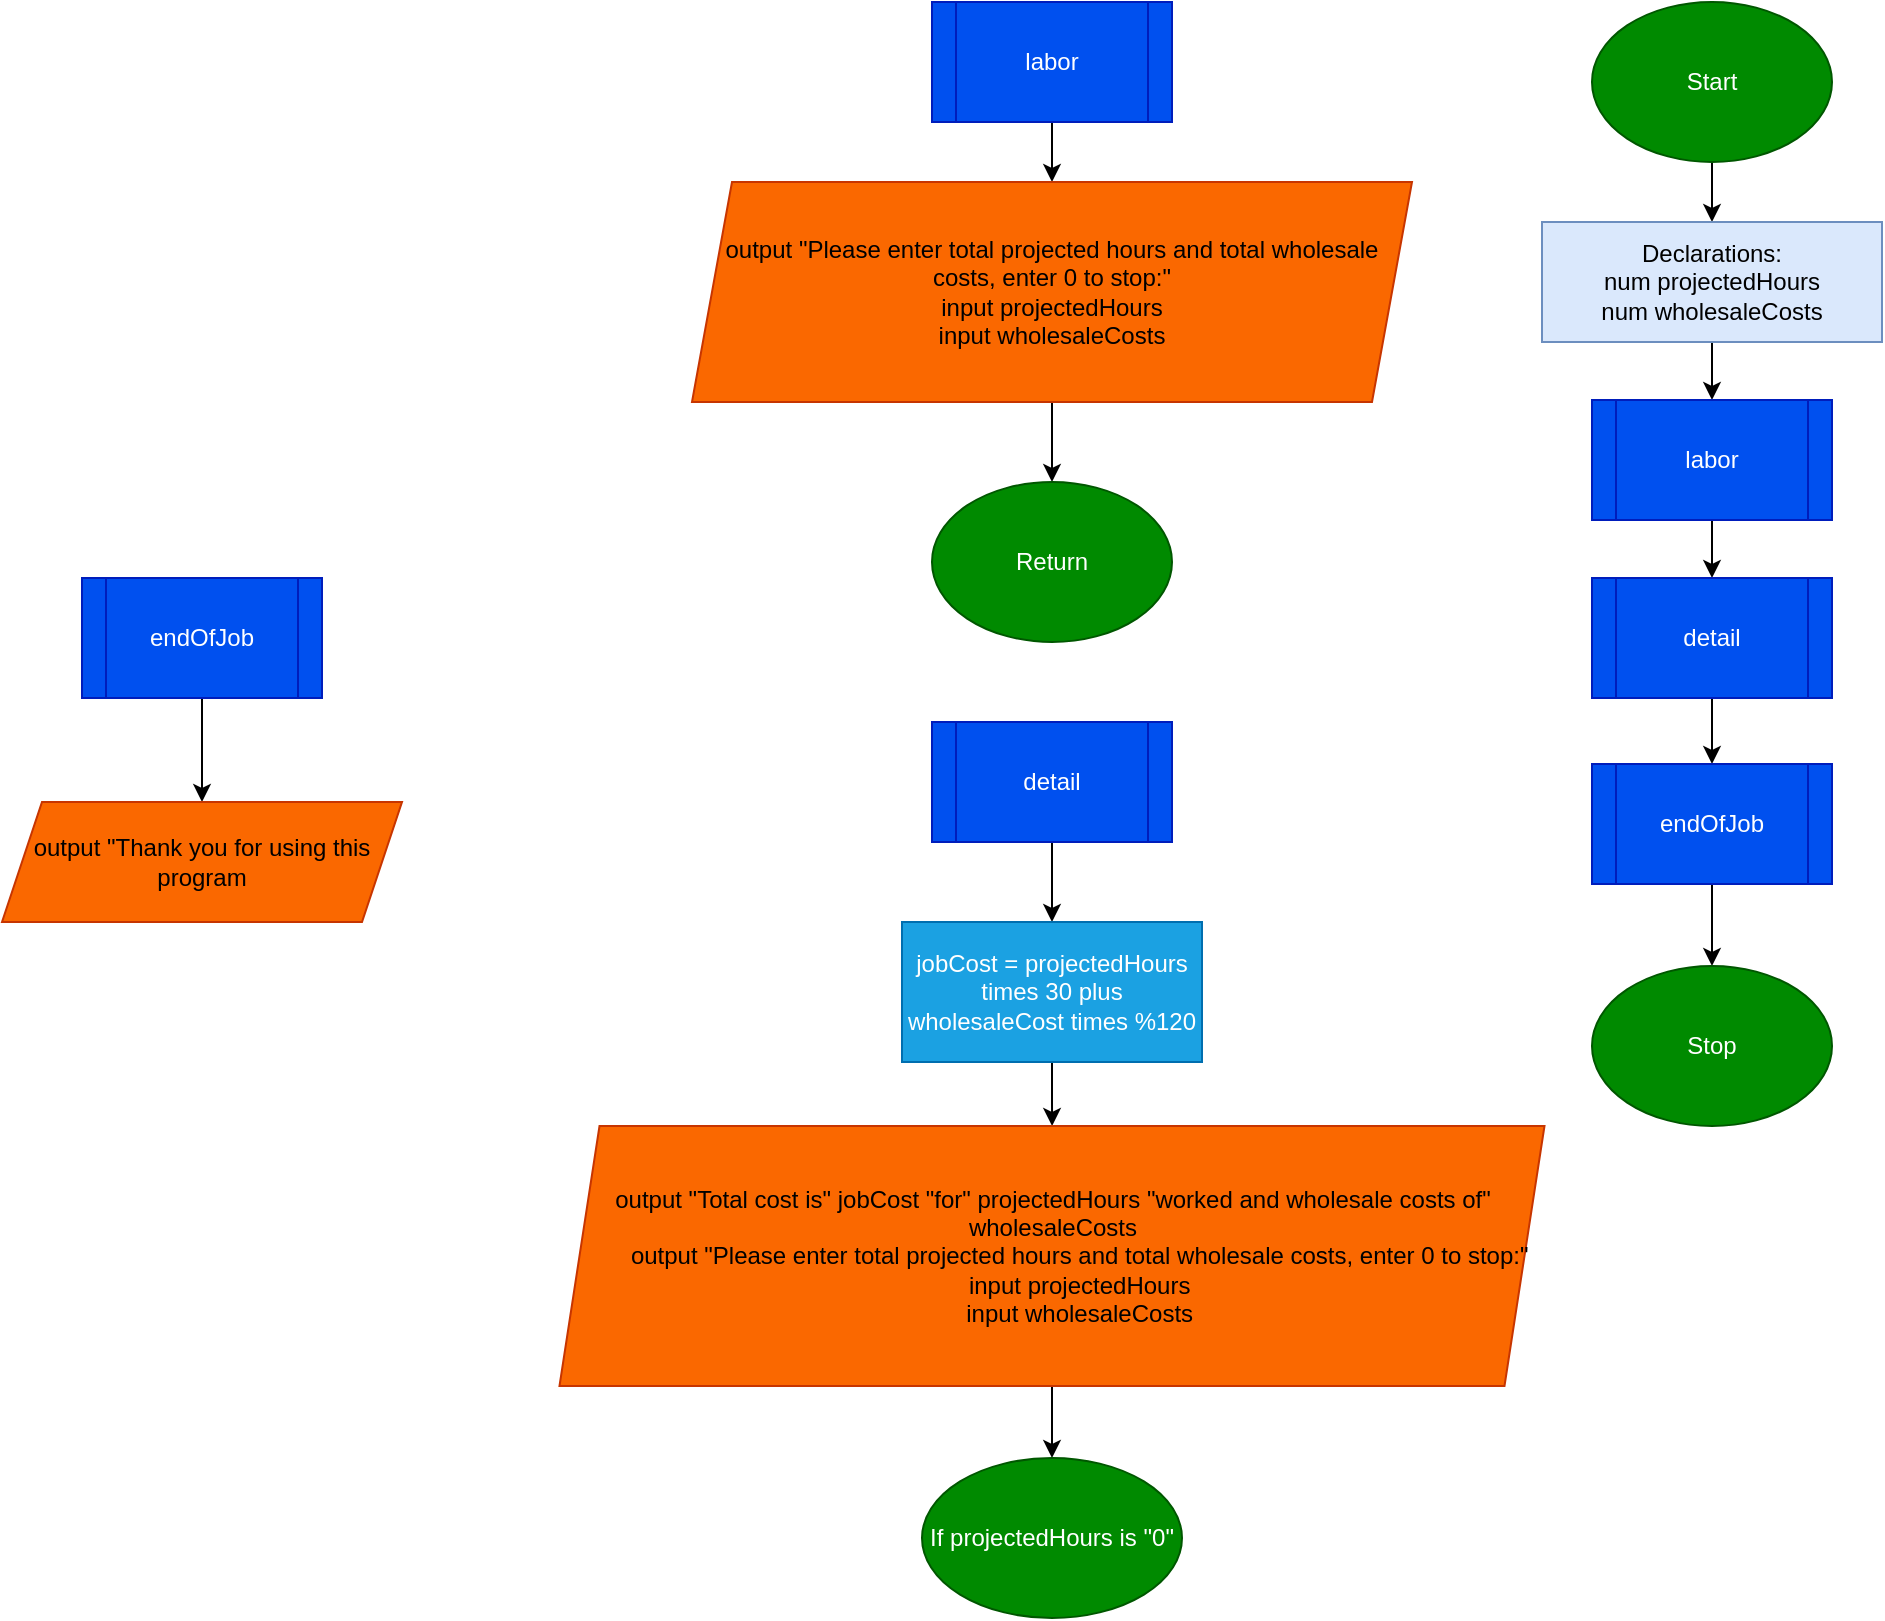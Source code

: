 <mxfile version="28.2.0">
  <diagram name="Page-1" id="A-DxZMbCE_wBxTJ0fh0d">
    <mxGraphModel dx="2293" dy="876" grid="1" gridSize="10" guides="1" tooltips="1" connect="1" arrows="1" fold="1" page="1" pageScale="1" pageWidth="850" pageHeight="1100" math="0" shadow="0">
      <root>
        <mxCell id="0" />
        <mxCell id="1" parent="0" />
        <mxCell id="WHFQn7VN53Inaz3A-vdB-11" value="" style="edgeStyle=orthogonalEdgeStyle;rounded=0;orthogonalLoop=1;jettySize=auto;html=1;" edge="1" parent="1" source="WHFQn7VN53Inaz3A-vdB-12" target="WHFQn7VN53Inaz3A-vdB-14">
          <mxGeometry relative="1" as="geometry" />
        </mxCell>
        <mxCell id="WHFQn7VN53Inaz3A-vdB-12" value="Start" style="ellipse;whiteSpace=wrap;html=1;fillColor=#008a00;fontColor=#ffffff;strokeColor=#005700;" vertex="1" parent="1">
          <mxGeometry x="440" y="192" width="120" height="80" as="geometry" />
        </mxCell>
        <mxCell id="WHFQn7VN53Inaz3A-vdB-13" value="" style="edgeStyle=orthogonalEdgeStyle;rounded=0;orthogonalLoop=1;jettySize=auto;html=1;" edge="1" parent="1" source="WHFQn7VN53Inaz3A-vdB-14" target="WHFQn7VN53Inaz3A-vdB-16">
          <mxGeometry relative="1" as="geometry" />
        </mxCell>
        <mxCell id="WHFQn7VN53Inaz3A-vdB-14" value="Declarations:&lt;div&gt;&lt;span style=&quot;background-color: transparent; color: light-dark(rgb(0, 0, 0), rgb(255, 255, 255));&quot;&gt;num&amp;nbsp;projectedHours&lt;/span&gt;&lt;div&gt;&lt;span style=&quot;background-color: transparent; color: light-dark(rgb(0, 0, 0), rgb(255, 255, 255));&quot;&gt;num wholesaleCosts&lt;/span&gt;&lt;/div&gt;&lt;/div&gt;" style="whiteSpace=wrap;html=1;fillColor=#dae8fc;strokeColor=#6c8ebf;" vertex="1" parent="1">
          <mxGeometry x="415" y="302" width="170" height="60" as="geometry" />
        </mxCell>
        <mxCell id="WHFQn7VN53Inaz3A-vdB-15" value="" style="edgeStyle=orthogonalEdgeStyle;rounded=0;orthogonalLoop=1;jettySize=auto;html=1;" edge="1" parent="1" source="WHFQn7VN53Inaz3A-vdB-16" target="WHFQn7VN53Inaz3A-vdB-18">
          <mxGeometry relative="1" as="geometry" />
        </mxCell>
        <mxCell id="WHFQn7VN53Inaz3A-vdB-16" value="labor" style="shape=process;whiteSpace=wrap;html=1;backgroundOutline=1;fillColor=#0050ef;fontColor=#ffffff;strokeColor=#001DBC;" vertex="1" parent="1">
          <mxGeometry x="440" y="391" width="120" height="60" as="geometry" />
        </mxCell>
        <mxCell id="WHFQn7VN53Inaz3A-vdB-17" value="" style="edgeStyle=orthogonalEdgeStyle;rounded=0;orthogonalLoop=1;jettySize=auto;html=1;" edge="1" parent="1" source="WHFQn7VN53Inaz3A-vdB-18" target="WHFQn7VN53Inaz3A-vdB-20">
          <mxGeometry relative="1" as="geometry" />
        </mxCell>
        <mxCell id="WHFQn7VN53Inaz3A-vdB-18" value="detail" style="shape=process;whiteSpace=wrap;html=1;backgroundOutline=1;fillColor=#0050ef;fontColor=#ffffff;strokeColor=#001DBC;" vertex="1" parent="1">
          <mxGeometry x="440" y="480" width="120" height="60" as="geometry" />
        </mxCell>
        <mxCell id="WHFQn7VN53Inaz3A-vdB-19" value="" style="edgeStyle=orthogonalEdgeStyle;rounded=0;orthogonalLoop=1;jettySize=auto;html=1;entryX=0.5;entryY=0;entryDx=0;entryDy=0;" edge="1" parent="1" source="WHFQn7VN53Inaz3A-vdB-20" target="WHFQn7VN53Inaz3A-vdB-21">
          <mxGeometry relative="1" as="geometry">
            <mxPoint x="500" y="712" as="targetPoint" />
          </mxGeometry>
        </mxCell>
        <mxCell id="WHFQn7VN53Inaz3A-vdB-20" value="endOfJob" style="shape=process;whiteSpace=wrap;html=1;backgroundOutline=1;fillColor=#0050ef;fontColor=#ffffff;strokeColor=#001DBC;" vertex="1" parent="1">
          <mxGeometry x="440" y="573" width="120" height="60" as="geometry" />
        </mxCell>
        <mxCell id="WHFQn7VN53Inaz3A-vdB-21" value="Stop" style="ellipse;whiteSpace=wrap;html=1;fillColor=#008a00;fontColor=#ffffff;strokeColor=#005700;" vertex="1" parent="1">
          <mxGeometry x="440" y="674" width="120" height="80" as="geometry" />
        </mxCell>
        <mxCell id="WHFQn7VN53Inaz3A-vdB-24" value="" style="edgeStyle=orthogonalEdgeStyle;rounded=0;orthogonalLoop=1;jettySize=auto;html=1;" edge="1" parent="1" source="WHFQn7VN53Inaz3A-vdB-22" target="WHFQn7VN53Inaz3A-vdB-23">
          <mxGeometry relative="1" as="geometry" />
        </mxCell>
        <mxCell id="WHFQn7VN53Inaz3A-vdB-22" value="labor" style="shape=process;whiteSpace=wrap;html=1;backgroundOutline=1;fillColor=#0050ef;fontColor=#ffffff;strokeColor=#001DBC;" vertex="1" parent="1">
          <mxGeometry x="110" y="192" width="120" height="60" as="geometry" />
        </mxCell>
        <mxCell id="WHFQn7VN53Inaz3A-vdB-26" style="edgeStyle=orthogonalEdgeStyle;rounded=0;orthogonalLoop=1;jettySize=auto;html=1;exitX=0.5;exitY=1;exitDx=0;exitDy=0;entryX=0.5;entryY=0;entryDx=0;entryDy=0;" edge="1" parent="1" source="WHFQn7VN53Inaz3A-vdB-23" target="WHFQn7VN53Inaz3A-vdB-25">
          <mxGeometry relative="1" as="geometry" />
        </mxCell>
        <mxCell id="WHFQn7VN53Inaz3A-vdB-23" value="output&amp;nbsp;&quot;Please enter total projected hours and total wholesale costs, enter 0 to stop:&quot;&lt;div&gt;input projectedHours&lt;/div&gt;&lt;div&gt;input wholesaleCosts&lt;/div&gt;" style="shape=parallelogram;perimeter=parallelogramPerimeter;whiteSpace=wrap;html=1;fixedSize=1;fillColor=#fa6800;strokeColor=#C73500;fontColor=#000000;" vertex="1" parent="1">
          <mxGeometry x="-10" y="282" width="360" height="110" as="geometry" />
        </mxCell>
        <mxCell id="WHFQn7VN53Inaz3A-vdB-25" value="Return" style="ellipse;whiteSpace=wrap;html=1;fillColor=#008a00;fontColor=#ffffff;strokeColor=#005700;" vertex="1" parent="1">
          <mxGeometry x="110" y="432" width="120" height="80" as="geometry" />
        </mxCell>
        <mxCell id="WHFQn7VN53Inaz3A-vdB-31" value="" style="edgeStyle=orthogonalEdgeStyle;rounded=0;orthogonalLoop=1;jettySize=auto;html=1;" edge="1" parent="1" source="WHFQn7VN53Inaz3A-vdB-27" target="WHFQn7VN53Inaz3A-vdB-30">
          <mxGeometry relative="1" as="geometry" />
        </mxCell>
        <mxCell id="WHFQn7VN53Inaz3A-vdB-27" value="detail" style="shape=process;whiteSpace=wrap;html=1;backgroundOutline=1;fillColor=#0050ef;fontColor=#ffffff;strokeColor=#001DBC;" vertex="1" parent="1">
          <mxGeometry x="110" y="552" width="120" height="60" as="geometry" />
        </mxCell>
        <mxCell id="WHFQn7VN53Inaz3A-vdB-33" value="" style="edgeStyle=orthogonalEdgeStyle;rounded=0;orthogonalLoop=1;jettySize=auto;html=1;" edge="1" parent="1" source="WHFQn7VN53Inaz3A-vdB-30" target="WHFQn7VN53Inaz3A-vdB-32">
          <mxGeometry relative="1" as="geometry" />
        </mxCell>
        <mxCell id="WHFQn7VN53Inaz3A-vdB-30" value="jobCost = projectedHours times 30 plus wholesaleCost times %120" style="whiteSpace=wrap;html=1;fillColor=#1ba1e2;strokeColor=#006EAF;fontColor=#ffffff;" vertex="1" parent="1">
          <mxGeometry x="95" y="652" width="150" height="70" as="geometry" />
        </mxCell>
        <mxCell id="WHFQn7VN53Inaz3A-vdB-35" style="edgeStyle=orthogonalEdgeStyle;rounded=0;orthogonalLoop=1;jettySize=auto;html=1;exitX=0.5;exitY=1;exitDx=0;exitDy=0;entryX=0.5;entryY=0;entryDx=0;entryDy=0;" edge="1" parent="1" source="WHFQn7VN53Inaz3A-vdB-32" target="WHFQn7VN53Inaz3A-vdB-34">
          <mxGeometry relative="1" as="geometry" />
        </mxCell>
        <mxCell id="WHFQn7VN53Inaz3A-vdB-32" value="&lt;div&gt;output &quot;Total cost is&quot; jobCost &quot;for&quot; projectedHours &quot;worked and wholesale costs of&quot; wholesaleCosts&lt;/div&gt;&lt;div&gt;&lt;span style=&quot;white-space: normal;&quot;&gt;&lt;span style=&quot;white-space:pre&quot;&gt;&#x9;&lt;/span&gt;output &quot;Please enter total projected hours and total wholesale costs, enter 0 to stop:&quot;&lt;/span&gt;&lt;/div&gt;&lt;div&gt;&lt;span style=&quot;white-space: normal;&quot;&gt;&lt;span style=&quot;white-space:pre&quot;&gt;&#x9;&lt;/span&gt;input projectedHours&lt;/span&gt;&lt;/div&gt;&lt;div&gt;&lt;span style=&quot;white-space: normal;&quot;&gt;&lt;span style=&quot;white-space:pre&quot;&gt;&#x9;&lt;/span&gt;input wholesaleCosts&lt;/span&gt;&lt;/div&gt;" style="shape=parallelogram;perimeter=parallelogramPerimeter;whiteSpace=wrap;html=1;fixedSize=1;fillColor=#fa6800;strokeColor=#C73500;fontColor=#000000;" vertex="1" parent="1">
          <mxGeometry x="-76.25" y="754" width="492.5" height="130" as="geometry" />
        </mxCell>
        <mxCell id="WHFQn7VN53Inaz3A-vdB-34" value="If projectedHours is &quot;0&quot;" style="ellipse;whiteSpace=wrap;html=1;fillColor=#008a00;fontColor=#ffffff;strokeColor=#005700;" vertex="1" parent="1">
          <mxGeometry x="105" y="920" width="130" height="80" as="geometry" />
        </mxCell>
        <mxCell id="WHFQn7VN53Inaz3A-vdB-36" value="" style="edgeStyle=orthogonalEdgeStyle;rounded=0;orthogonalLoop=1;jettySize=auto;html=1;" edge="1" parent="1" source="WHFQn7VN53Inaz3A-vdB-37" target="WHFQn7VN53Inaz3A-vdB-38">
          <mxGeometry relative="1" as="geometry" />
        </mxCell>
        <mxCell id="WHFQn7VN53Inaz3A-vdB-37" value="endOfJob" style="shape=process;whiteSpace=wrap;html=1;backgroundOutline=1;fillColor=#0050ef;fontColor=#ffffff;strokeColor=#001DBC;" vertex="1" parent="1">
          <mxGeometry x="-315" y="480" width="120" height="60" as="geometry" />
        </mxCell>
        <mxCell id="WHFQn7VN53Inaz3A-vdB-38" value="output &quot;Thank you for using this program" style="shape=parallelogram;perimeter=parallelogramPerimeter;whiteSpace=wrap;html=1;fixedSize=1;fillColor=#fa6800;fontColor=#000000;strokeColor=#C73500;" vertex="1" parent="1">
          <mxGeometry x="-355" y="592" width="200" height="60" as="geometry" />
        </mxCell>
      </root>
    </mxGraphModel>
  </diagram>
</mxfile>
